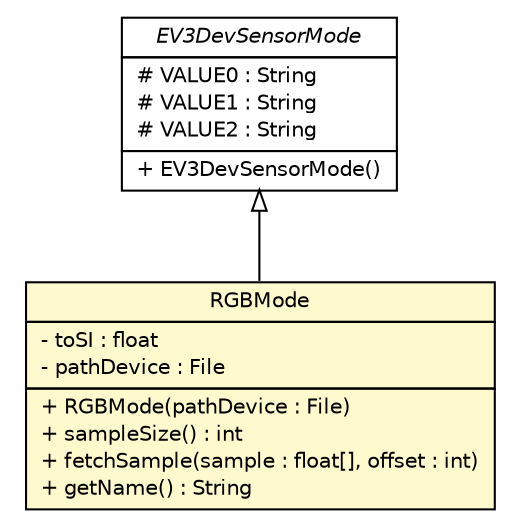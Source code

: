#!/usr/local/bin/dot
#
# Class diagram 
# Generated by UMLGraph version R5_6-24-gf6e263 (http://www.umlgraph.org/)
#

digraph G {
	edge [fontname="Helvetica",fontsize=10,labelfontname="Helvetica",labelfontsize=10];
	node [fontname="Helvetica",fontsize=10,shape=plaintext];
	nodesep=0.25;
	ranksep=0.5;
	// ev3dev.hardware.sensors.ev3.EV3ColorSensor.RGBMode
	c2663 [label=<<table title="ev3dev.hardware.sensors.ev3.EV3ColorSensor.RGBMode" border="0" cellborder="1" cellspacing="0" cellpadding="2" port="p" bgcolor="lemonChiffon" href="./EV3ColorSensor.RGBMode.html">
		<tr><td><table border="0" cellspacing="0" cellpadding="1">
<tr><td align="center" balign="center"> RGBMode </td></tr>
		</table></td></tr>
		<tr><td><table border="0" cellspacing="0" cellpadding="1">
<tr><td align="left" balign="left"> - toSI : float </td></tr>
<tr><td align="left" balign="left"> - pathDevice : File </td></tr>
		</table></td></tr>
		<tr><td><table border="0" cellspacing="0" cellpadding="1">
<tr><td align="left" balign="left"> + RGBMode(pathDevice : File) </td></tr>
<tr><td align="left" balign="left"> + sampleSize() : int </td></tr>
<tr><td align="left" balign="left"> + fetchSample(sample : float[], offset : int) </td></tr>
<tr><td align="left" balign="left"> + getName() : String </td></tr>
		</table></td></tr>
		</table>>, URL="./EV3ColorSensor.RGBMode.html", fontname="Helvetica", fontcolor="black", fontsize=10.0];
	// ev3dev.hardware.sensors.ev3.EV3DevSensorMode
	c2664 [label=<<table title="ev3dev.hardware.sensors.ev3.EV3DevSensorMode" border="0" cellborder="1" cellspacing="0" cellpadding="2" port="p" href="./EV3DevSensorMode.html">
		<tr><td><table border="0" cellspacing="0" cellpadding="1">
<tr><td align="center" balign="center"><font face="Helvetica-Oblique"> EV3DevSensorMode </font></td></tr>
		</table></td></tr>
		<tr><td><table border="0" cellspacing="0" cellpadding="1">
<tr><td align="left" balign="left"> # VALUE0 : String </td></tr>
<tr><td align="left" balign="left"> # VALUE1 : String </td></tr>
<tr><td align="left" balign="left"> # VALUE2 : String </td></tr>
		</table></td></tr>
		<tr><td><table border="0" cellspacing="0" cellpadding="1">
<tr><td align="left" balign="left"> + EV3DevSensorMode() </td></tr>
		</table></td></tr>
		</table>>, URL="./EV3DevSensorMode.html", fontname="Helvetica", fontcolor="black", fontsize=10.0];
	//ev3dev.hardware.sensors.ev3.EV3ColorSensor.RGBMode extends ev3dev.hardware.sensors.ev3.EV3DevSensorMode
	c2664:p -> c2663:p [dir=back,arrowtail=empty];
}

